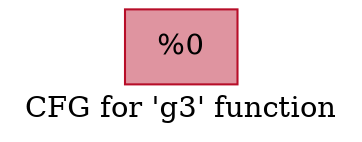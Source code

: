 digraph "CFG for 'g3' function" {
	label="CFG for 'g3' function";

	Node0x55e43dbdb530 [shape=record,color="#b70d28ff", style=filled, fillcolor="#b70d2870",label="{%0 }"];
}
